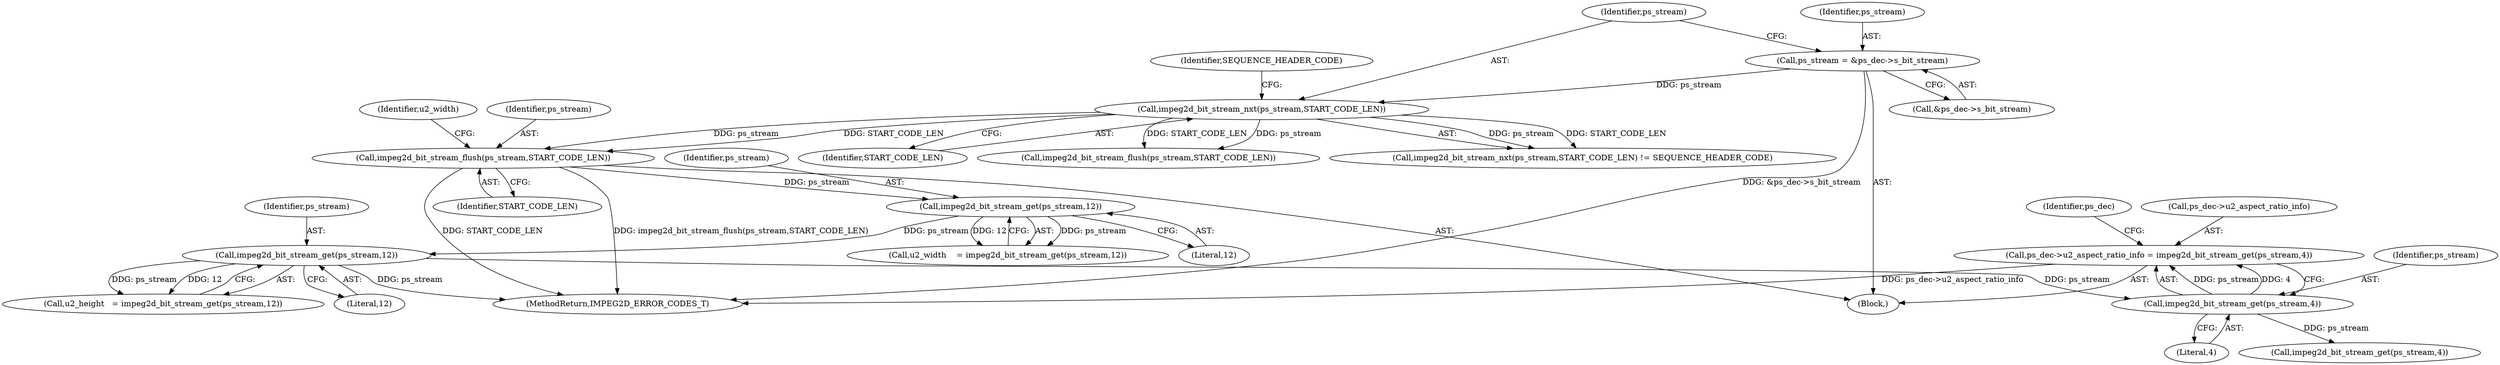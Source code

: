 digraph "0_Android_f301cff2c1ddd880d9a2c77b22602a137519867b@pointer" {
"1000266" [label="(Call,ps_dec->u2_aspect_ratio_info = impeg2d_bit_stream_get(ps_stream,4))"];
"1000270" [label="(Call,impeg2d_bit_stream_get(ps_stream,4))"];
"1000157" [label="(Call,impeg2d_bit_stream_get(ps_stream,12))"];
"1000152" [label="(Call,impeg2d_bit_stream_get(ps_stream,12))"];
"1000147" [label="(Call,impeg2d_bit_stream_flush(ps_stream,START_CODE_LEN))"];
"1000137" [label="(Call,impeg2d_bit_stream_nxt(ps_stream,START_CODE_LEN))"];
"1000127" [label="(Call,ps_stream = &ps_dec->s_bit_stream)"];
"1000157" [label="(Call,impeg2d_bit_stream_get(ps_stream,12))"];
"1000138" [label="(Identifier,ps_stream)"];
"1000150" [label="(Call,u2_width    = impeg2d_bit_stream_get(ps_stream,12))"];
"1000129" [label="(Call,&ps_dec->s_bit_stream)"];
"1000128" [label="(Identifier,ps_stream)"];
"1000272" [label="(Literal,4)"];
"1000158" [label="(Identifier,ps_stream)"];
"1000142" [label="(Call,impeg2d_bit_stream_flush(ps_stream,START_CODE_LEN))"];
"1000127" [label="(Call,ps_stream = &ps_dec->s_bit_stream)"];
"1000155" [label="(Call,u2_height   = impeg2d_bit_stream_get(ps_stream,12))"];
"1000271" [label="(Identifier,ps_stream)"];
"1000277" [label="(Call,impeg2d_bit_stream_get(ps_stream,4))"];
"1000266" [label="(Call,ps_dec->u2_aspect_ratio_info = impeg2d_bit_stream_get(ps_stream,4))"];
"1000148" [label="(Identifier,ps_stream)"];
"1000136" [label="(Call,impeg2d_bit_stream_nxt(ps_stream,START_CODE_LEN) != SEQUENCE_HEADER_CODE)"];
"1000125" [label="(Block,)"];
"1000140" [label="(Identifier,SEQUENCE_HEADER_CODE)"];
"1000275" [label="(Identifier,ps_dec)"];
"1000154" [label="(Literal,12)"];
"1000159" [label="(Literal,12)"];
"1000149" [label="(Identifier,START_CODE_LEN)"];
"1000270" [label="(Call,impeg2d_bit_stream_get(ps_stream,4))"];
"1000153" [label="(Identifier,ps_stream)"];
"1000147" [label="(Call,impeg2d_bit_stream_flush(ps_stream,START_CODE_LEN))"];
"1000151" [label="(Identifier,u2_width)"];
"1000152" [label="(Call,impeg2d_bit_stream_get(ps_stream,12))"];
"1000139" [label="(Identifier,START_CODE_LEN)"];
"1000380" [label="(MethodReturn,IMPEG2D_ERROR_CODES_T)"];
"1000267" [label="(Call,ps_dec->u2_aspect_ratio_info)"];
"1000137" [label="(Call,impeg2d_bit_stream_nxt(ps_stream,START_CODE_LEN))"];
"1000266" -> "1000125"  [label="AST: "];
"1000266" -> "1000270"  [label="CFG: "];
"1000267" -> "1000266"  [label="AST: "];
"1000270" -> "1000266"  [label="AST: "];
"1000275" -> "1000266"  [label="CFG: "];
"1000266" -> "1000380"  [label="DDG: ps_dec->u2_aspect_ratio_info"];
"1000270" -> "1000266"  [label="DDG: ps_stream"];
"1000270" -> "1000266"  [label="DDG: 4"];
"1000270" -> "1000272"  [label="CFG: "];
"1000271" -> "1000270"  [label="AST: "];
"1000272" -> "1000270"  [label="AST: "];
"1000157" -> "1000270"  [label="DDG: ps_stream"];
"1000270" -> "1000277"  [label="DDG: ps_stream"];
"1000157" -> "1000155"  [label="AST: "];
"1000157" -> "1000159"  [label="CFG: "];
"1000158" -> "1000157"  [label="AST: "];
"1000159" -> "1000157"  [label="AST: "];
"1000155" -> "1000157"  [label="CFG: "];
"1000157" -> "1000380"  [label="DDG: ps_stream"];
"1000157" -> "1000155"  [label="DDG: ps_stream"];
"1000157" -> "1000155"  [label="DDG: 12"];
"1000152" -> "1000157"  [label="DDG: ps_stream"];
"1000152" -> "1000150"  [label="AST: "];
"1000152" -> "1000154"  [label="CFG: "];
"1000153" -> "1000152"  [label="AST: "];
"1000154" -> "1000152"  [label="AST: "];
"1000150" -> "1000152"  [label="CFG: "];
"1000152" -> "1000150"  [label="DDG: ps_stream"];
"1000152" -> "1000150"  [label="DDG: 12"];
"1000147" -> "1000152"  [label="DDG: ps_stream"];
"1000147" -> "1000125"  [label="AST: "];
"1000147" -> "1000149"  [label="CFG: "];
"1000148" -> "1000147"  [label="AST: "];
"1000149" -> "1000147"  [label="AST: "];
"1000151" -> "1000147"  [label="CFG: "];
"1000147" -> "1000380"  [label="DDG: START_CODE_LEN"];
"1000147" -> "1000380"  [label="DDG: impeg2d_bit_stream_flush(ps_stream,START_CODE_LEN)"];
"1000137" -> "1000147"  [label="DDG: ps_stream"];
"1000137" -> "1000147"  [label="DDG: START_CODE_LEN"];
"1000137" -> "1000136"  [label="AST: "];
"1000137" -> "1000139"  [label="CFG: "];
"1000138" -> "1000137"  [label="AST: "];
"1000139" -> "1000137"  [label="AST: "];
"1000140" -> "1000137"  [label="CFG: "];
"1000137" -> "1000136"  [label="DDG: ps_stream"];
"1000137" -> "1000136"  [label="DDG: START_CODE_LEN"];
"1000127" -> "1000137"  [label="DDG: ps_stream"];
"1000137" -> "1000142"  [label="DDG: ps_stream"];
"1000137" -> "1000142"  [label="DDG: START_CODE_LEN"];
"1000127" -> "1000125"  [label="AST: "];
"1000127" -> "1000129"  [label="CFG: "];
"1000128" -> "1000127"  [label="AST: "];
"1000129" -> "1000127"  [label="AST: "];
"1000138" -> "1000127"  [label="CFG: "];
"1000127" -> "1000380"  [label="DDG: &ps_dec->s_bit_stream"];
}
